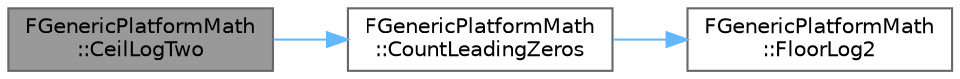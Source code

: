 digraph "FGenericPlatformMath::CeilLogTwo"
{
 // INTERACTIVE_SVG=YES
 // LATEX_PDF_SIZE
  bgcolor="transparent";
  edge [fontname=Helvetica,fontsize=10,labelfontname=Helvetica,labelfontsize=10];
  node [fontname=Helvetica,fontsize=10,shape=box,height=0.2,width=0.4];
  rankdir="LR";
  Node1 [id="Node000001",label="FGenericPlatformMath\l::CeilLogTwo",height=0.2,width=0.4,color="gray40", fillcolor="grey60", style="filled", fontcolor="black",tooltip="Returns smallest N such that (1<<N)>=Arg."];
  Node1 -> Node2 [id="edge1_Node000001_Node000002",color="steelblue1",style="solid",tooltip=" "];
  Node2 [id="Node000002",label="FGenericPlatformMath\l::CountLeadingZeros",height=0.2,width=0.4,color="grey40", fillcolor="white", style="filled",URL="$dd/d7b/structFGenericPlatformMath.html#a869d4826c804802ff78f08396a135dbd",tooltip="Counts the number of leading zeros in the bit representation of the 32-bit value."];
  Node2 -> Node3 [id="edge2_Node000002_Node000003",color="steelblue1",style="solid",tooltip=" "];
  Node3 [id="Node000003",label="FGenericPlatformMath\l::FloorLog2",height=0.2,width=0.4,color="grey40", fillcolor="white", style="filled",URL="$dd/d7b/structFGenericPlatformMath.html#af3629489dda314eb2591ad9ac2c11bfe",tooltip="Computes the base 2 logarithm for an integer value."];
}

